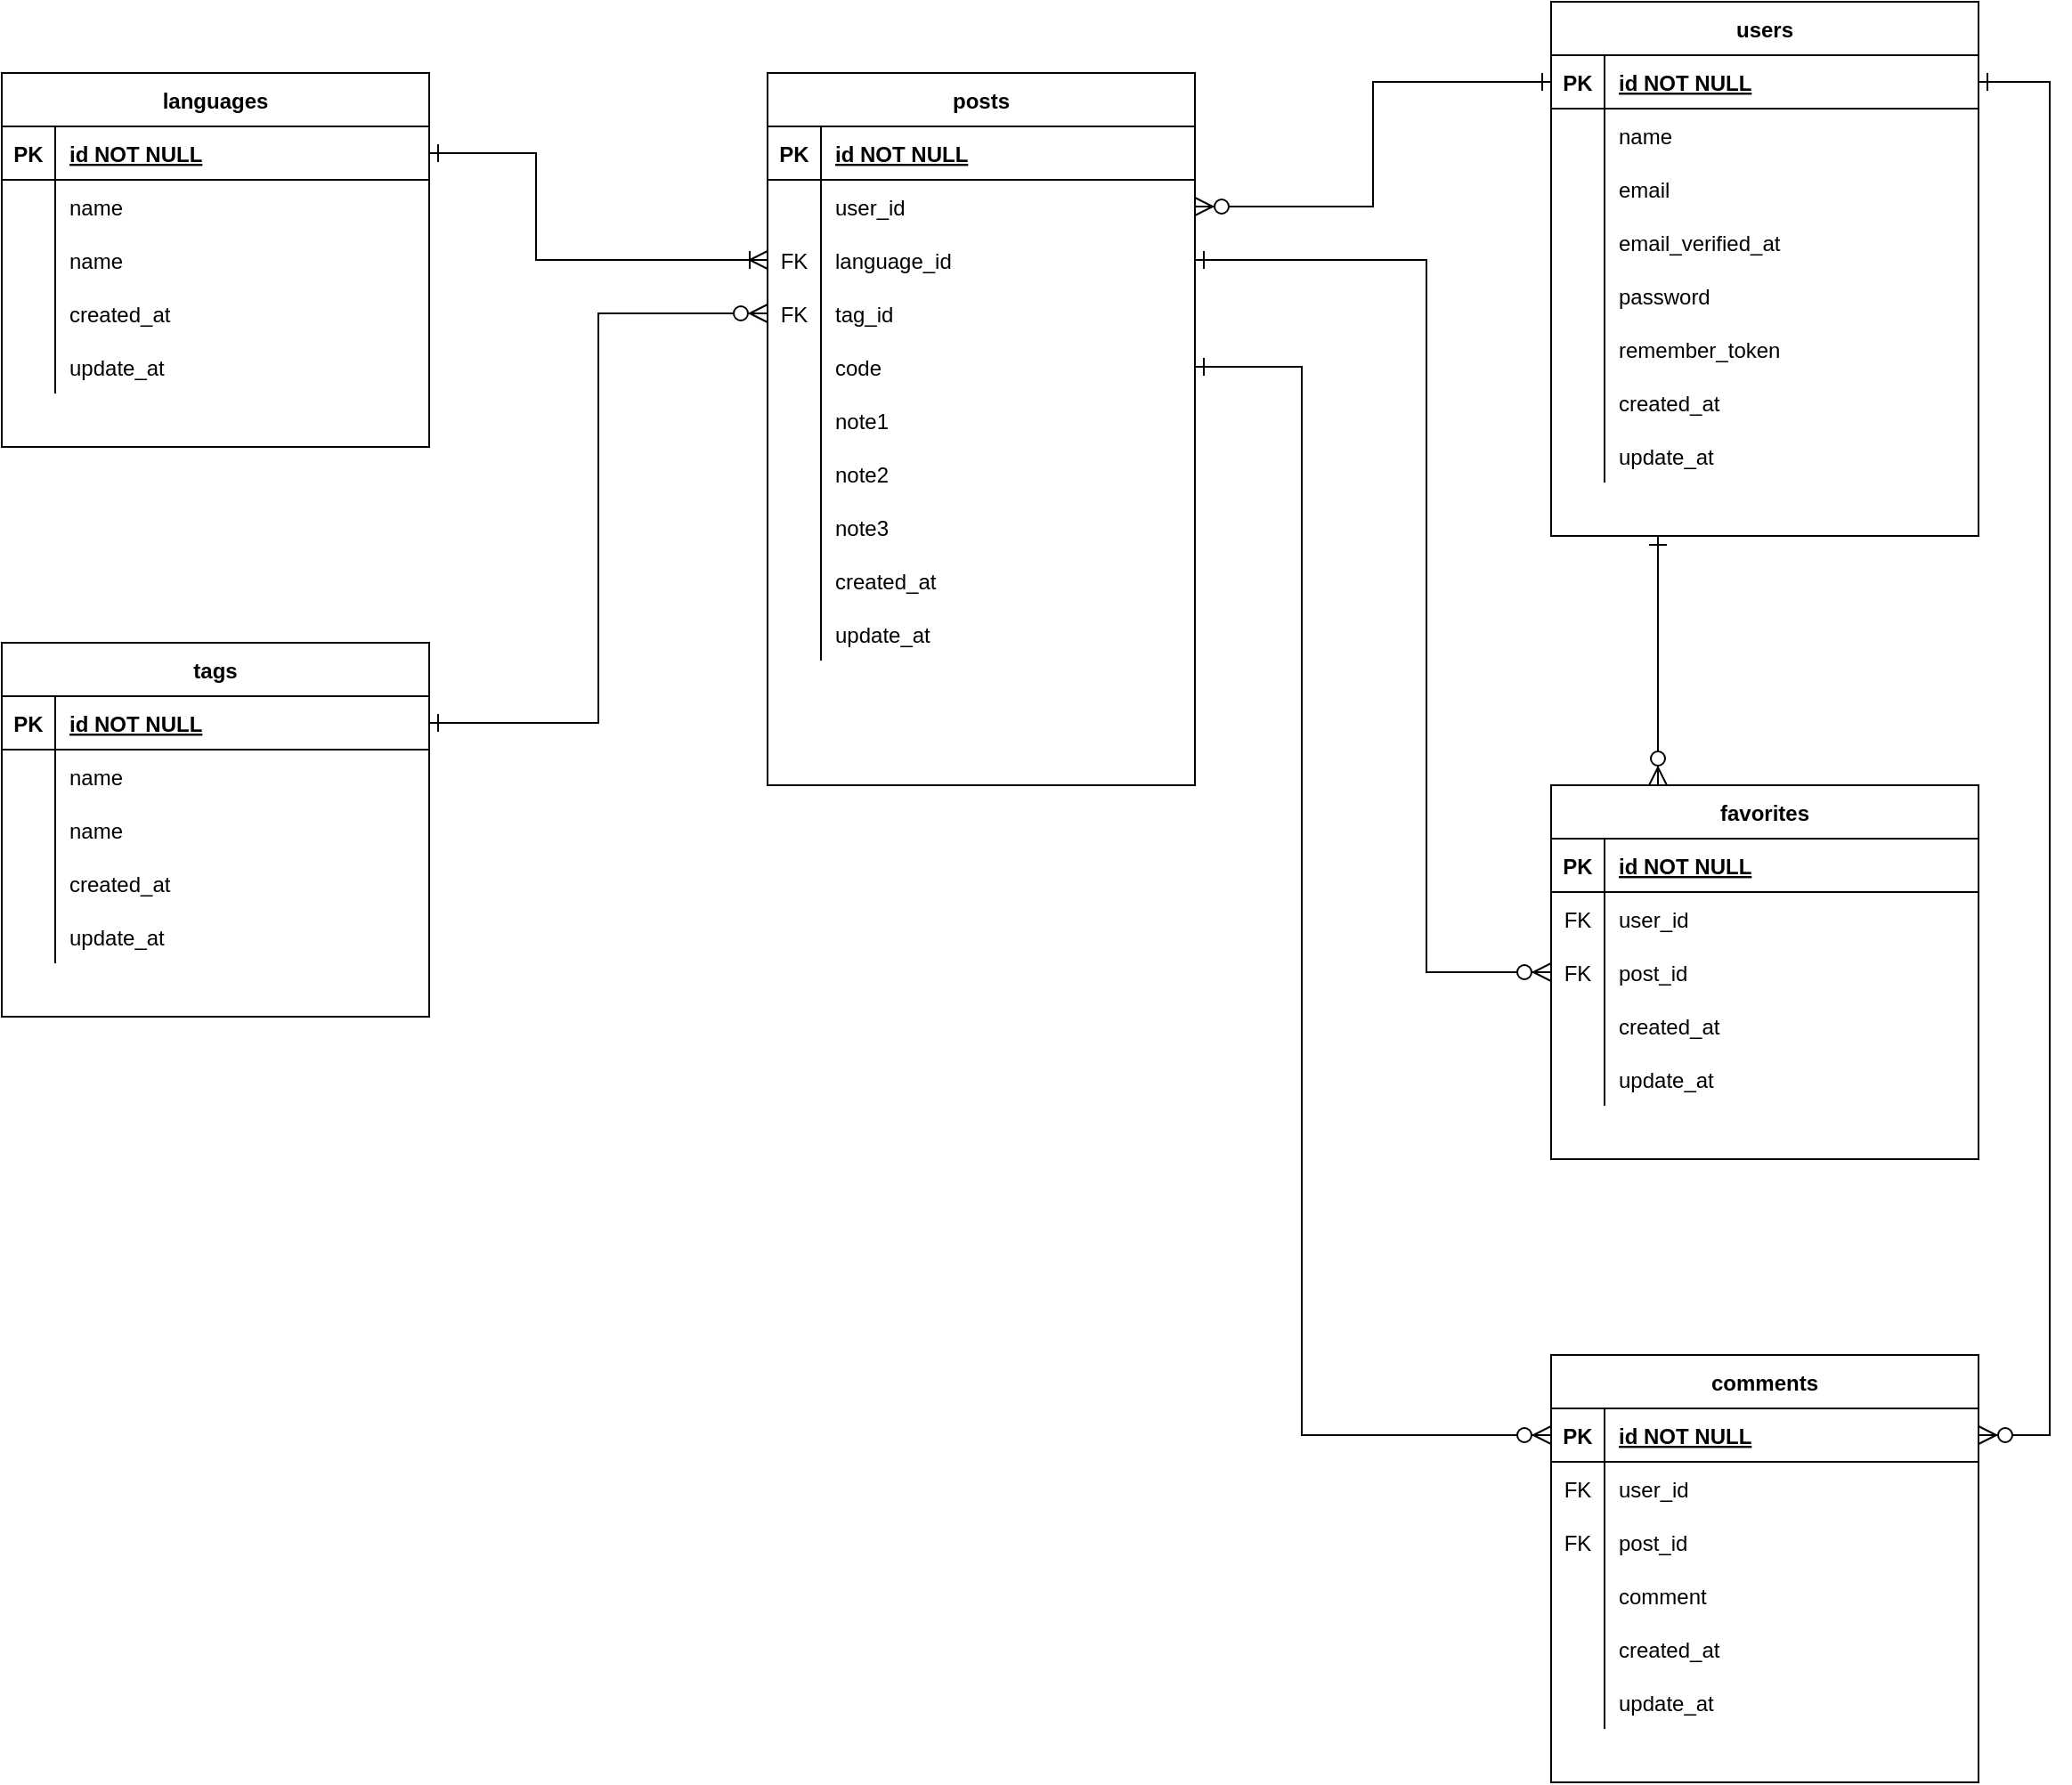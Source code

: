 <mxfile version="14.9.8" type="github">
  <diagram id="R2lEEEUBdFMjLlhIrx00" name="Page-1">
    <mxGraphModel dx="1259" dy="889" grid="1" gridSize="10" guides="1" tooltips="1" connect="1" arrows="1" fold="1" page="1" pageScale="1" pageWidth="3300" pageHeight="4681" math="0" shadow="0" extFonts="Permanent Marker^https://fonts.googleapis.com/css?family=Permanent+Marker">
      <root>
        <mxCell id="0" />
        <mxCell id="1" parent="0" />
        <mxCell id="luMNdFq9stzjh2Ka0eHw-7" value="posts" style="shape=table;startSize=30;container=1;collapsible=1;childLayout=tableLayout;fixedRows=1;rowLines=0;fontStyle=1;align=center;resizeLast=1;" parent="1" vertex="1">
          <mxGeometry x="480" y="80" width="240" height="400" as="geometry" />
        </mxCell>
        <mxCell id="luMNdFq9stzjh2Ka0eHw-8" value="" style="shape=partialRectangle;collapsible=0;dropTarget=0;pointerEvents=0;fillColor=none;points=[[0,0.5],[1,0.5]];portConstraint=eastwest;top=0;left=0;right=0;bottom=1;" parent="luMNdFq9stzjh2Ka0eHw-7" vertex="1">
          <mxGeometry y="30" width="240" height="30" as="geometry" />
        </mxCell>
        <mxCell id="luMNdFq9stzjh2Ka0eHw-9" value="PK" style="shape=partialRectangle;overflow=hidden;connectable=0;fillColor=none;top=0;left=0;bottom=0;right=0;fontStyle=1;" parent="luMNdFq9stzjh2Ka0eHw-8" vertex="1">
          <mxGeometry width="30" height="30" as="geometry" />
        </mxCell>
        <mxCell id="luMNdFq9stzjh2Ka0eHw-10" value="id NOT NULL " style="shape=partialRectangle;overflow=hidden;connectable=0;fillColor=none;top=0;left=0;bottom=0;right=0;align=left;spacingLeft=6;fontStyle=5;" parent="luMNdFq9stzjh2Ka0eHw-8" vertex="1">
          <mxGeometry x="30" width="210" height="30" as="geometry" />
        </mxCell>
        <mxCell id="luMNdFq9stzjh2Ka0eHw-11" value="" style="shape=partialRectangle;collapsible=0;dropTarget=0;pointerEvents=0;fillColor=none;points=[[0,0.5],[1,0.5]];portConstraint=eastwest;top=0;left=0;right=0;bottom=0;" parent="luMNdFq9stzjh2Ka0eHw-7" vertex="1">
          <mxGeometry y="60" width="240" height="30" as="geometry" />
        </mxCell>
        <mxCell id="luMNdFq9stzjh2Ka0eHw-12" value="" style="shape=partialRectangle;overflow=hidden;connectable=0;fillColor=none;top=0;left=0;bottom=0;right=0;" parent="luMNdFq9stzjh2Ka0eHw-11" vertex="1">
          <mxGeometry width="30" height="30" as="geometry" />
        </mxCell>
        <mxCell id="luMNdFq9stzjh2Ka0eHw-13" value="user_id" style="shape=partialRectangle;overflow=hidden;connectable=0;fillColor=none;top=0;left=0;bottom=0;right=0;align=left;spacingLeft=6;" parent="luMNdFq9stzjh2Ka0eHw-11" vertex="1">
          <mxGeometry x="30" width="210" height="30" as="geometry" />
        </mxCell>
        <mxCell id="8IFWMhZdPjhICzUcixx3-1" value="" style="shape=partialRectangle;collapsible=0;dropTarget=0;pointerEvents=0;fillColor=none;points=[[0,0.5],[1,0.5]];portConstraint=eastwest;top=0;left=0;right=0;bottom=0;" parent="luMNdFq9stzjh2Ka0eHw-7" vertex="1">
          <mxGeometry y="90" width="240" height="30" as="geometry" />
        </mxCell>
        <mxCell id="8IFWMhZdPjhICzUcixx3-2" value="FK" style="shape=partialRectangle;overflow=hidden;connectable=0;fillColor=none;top=0;left=0;bottom=0;right=0;" parent="8IFWMhZdPjhICzUcixx3-1" vertex="1">
          <mxGeometry width="30" height="30" as="geometry" />
        </mxCell>
        <mxCell id="8IFWMhZdPjhICzUcixx3-3" value="language_id" style="shape=partialRectangle;overflow=hidden;connectable=0;fillColor=none;top=0;left=0;bottom=0;right=0;align=left;spacingLeft=6;" parent="8IFWMhZdPjhICzUcixx3-1" vertex="1">
          <mxGeometry x="30" width="210" height="30" as="geometry" />
        </mxCell>
        <mxCell id="Wk771OZpYG29FUg7qJ3q-11" value="" style="shape=partialRectangle;collapsible=0;dropTarget=0;pointerEvents=0;fillColor=none;points=[[0,0.5],[1,0.5]];portConstraint=eastwest;top=0;left=0;right=0;bottom=0;" vertex="1" parent="luMNdFq9stzjh2Ka0eHw-7">
          <mxGeometry y="120" width="240" height="30" as="geometry" />
        </mxCell>
        <mxCell id="Wk771OZpYG29FUg7qJ3q-12" value="FK" style="shape=partialRectangle;overflow=hidden;connectable=0;fillColor=none;top=0;left=0;bottom=0;right=0;" vertex="1" parent="Wk771OZpYG29FUg7qJ3q-11">
          <mxGeometry width="30" height="30" as="geometry" />
        </mxCell>
        <mxCell id="Wk771OZpYG29FUg7qJ3q-13" value="tag_id" style="shape=partialRectangle;overflow=hidden;connectable=0;fillColor=none;top=0;left=0;bottom=0;right=0;align=left;spacingLeft=6;" vertex="1" parent="Wk771OZpYG29FUg7qJ3q-11">
          <mxGeometry x="30" width="210" height="30" as="geometry" />
        </mxCell>
        <mxCell id="QqjxY-3kE29Jugi3b9Gs-2" value="" style="shape=partialRectangle;collapsible=0;dropTarget=0;pointerEvents=0;fillColor=none;points=[[0,0.5],[1,0.5]];portConstraint=eastwest;top=0;left=0;right=0;bottom=0;" parent="luMNdFq9stzjh2Ka0eHw-7" vertex="1">
          <mxGeometry y="150" width="240" height="30" as="geometry" />
        </mxCell>
        <mxCell id="QqjxY-3kE29Jugi3b9Gs-3" value="" style="shape=partialRectangle;overflow=hidden;connectable=0;fillColor=none;top=0;left=0;bottom=0;right=0;" parent="QqjxY-3kE29Jugi3b9Gs-2" vertex="1">
          <mxGeometry width="30" height="30" as="geometry" />
        </mxCell>
        <mxCell id="QqjxY-3kE29Jugi3b9Gs-4" value="code" style="shape=partialRectangle;overflow=hidden;connectable=0;fillColor=none;top=0;left=0;bottom=0;right=0;align=left;spacingLeft=6;" parent="QqjxY-3kE29Jugi3b9Gs-2" vertex="1">
          <mxGeometry x="30" width="210" height="30" as="geometry" />
        </mxCell>
        <mxCell id="Wk771OZpYG29FUg7qJ3q-38" value="" style="shape=partialRectangle;collapsible=0;dropTarget=0;pointerEvents=0;fillColor=none;points=[[0,0.5],[1,0.5]];portConstraint=eastwest;top=0;left=0;right=0;bottom=0;" vertex="1" parent="luMNdFq9stzjh2Ka0eHw-7">
          <mxGeometry y="180" width="240" height="30" as="geometry" />
        </mxCell>
        <mxCell id="Wk771OZpYG29FUg7qJ3q-39" value="" style="shape=partialRectangle;overflow=hidden;connectable=0;fillColor=none;top=0;left=0;bottom=0;right=0;" vertex="1" parent="Wk771OZpYG29FUg7qJ3q-38">
          <mxGeometry width="30" height="30" as="geometry" />
        </mxCell>
        <mxCell id="Wk771OZpYG29FUg7qJ3q-40" value="note1" style="shape=partialRectangle;overflow=hidden;connectable=0;fillColor=none;top=0;left=0;bottom=0;right=0;align=left;spacingLeft=6;" vertex="1" parent="Wk771OZpYG29FUg7qJ3q-38">
          <mxGeometry x="30" width="210" height="30" as="geometry" />
        </mxCell>
        <mxCell id="Wk771OZpYG29FUg7qJ3q-71" value="" style="shape=partialRectangle;collapsible=0;dropTarget=0;pointerEvents=0;fillColor=none;points=[[0,0.5],[1,0.5]];portConstraint=eastwest;top=0;left=0;right=0;bottom=0;" vertex="1" parent="luMNdFq9stzjh2Ka0eHw-7">
          <mxGeometry y="210" width="240" height="30" as="geometry" />
        </mxCell>
        <mxCell id="Wk771OZpYG29FUg7qJ3q-72" value="" style="shape=partialRectangle;overflow=hidden;connectable=0;fillColor=none;top=0;left=0;bottom=0;right=0;" vertex="1" parent="Wk771OZpYG29FUg7qJ3q-71">
          <mxGeometry width="30" height="30" as="geometry" />
        </mxCell>
        <mxCell id="Wk771OZpYG29FUg7qJ3q-73" value="note2" style="shape=partialRectangle;overflow=hidden;connectable=0;fillColor=none;top=0;left=0;bottom=0;right=0;align=left;spacingLeft=6;" vertex="1" parent="Wk771OZpYG29FUg7qJ3q-71">
          <mxGeometry x="30" width="210" height="30" as="geometry" />
        </mxCell>
        <mxCell id="Wk771OZpYG29FUg7qJ3q-74" value="" style="shape=partialRectangle;collapsible=0;dropTarget=0;pointerEvents=0;fillColor=none;points=[[0,0.5],[1,0.5]];portConstraint=eastwest;top=0;left=0;right=0;bottom=0;" vertex="1" parent="luMNdFq9stzjh2Ka0eHw-7">
          <mxGeometry y="240" width="240" height="30" as="geometry" />
        </mxCell>
        <mxCell id="Wk771OZpYG29FUg7qJ3q-75" value="" style="shape=partialRectangle;overflow=hidden;connectable=0;fillColor=none;top=0;left=0;bottom=0;right=0;" vertex="1" parent="Wk771OZpYG29FUg7qJ3q-74">
          <mxGeometry width="30" height="30" as="geometry" />
        </mxCell>
        <mxCell id="Wk771OZpYG29FUg7qJ3q-76" value="note3" style="shape=partialRectangle;overflow=hidden;connectable=0;fillColor=none;top=0;left=0;bottom=0;right=0;align=left;spacingLeft=6;" vertex="1" parent="Wk771OZpYG29FUg7qJ3q-74">
          <mxGeometry x="30" width="210" height="30" as="geometry" />
        </mxCell>
        <mxCell id="Wk771OZpYG29FUg7qJ3q-41" value="" style="shape=partialRectangle;collapsible=0;dropTarget=0;pointerEvents=0;fillColor=none;points=[[0,0.5],[1,0.5]];portConstraint=eastwest;top=0;left=0;right=0;bottom=0;" vertex="1" parent="luMNdFq9stzjh2Ka0eHw-7">
          <mxGeometry y="270" width="240" height="30" as="geometry" />
        </mxCell>
        <mxCell id="Wk771OZpYG29FUg7qJ3q-42" value="" style="shape=partialRectangle;overflow=hidden;connectable=0;fillColor=none;top=0;left=0;bottom=0;right=0;" vertex="1" parent="Wk771OZpYG29FUg7qJ3q-41">
          <mxGeometry width="30" height="30" as="geometry" />
        </mxCell>
        <mxCell id="Wk771OZpYG29FUg7qJ3q-43" value="created_at" style="shape=partialRectangle;overflow=hidden;connectable=0;fillColor=none;top=0;left=0;bottom=0;right=0;align=left;spacingLeft=6;" vertex="1" parent="Wk771OZpYG29FUg7qJ3q-41">
          <mxGeometry x="30" width="210" height="30" as="geometry" />
        </mxCell>
        <mxCell id="QqjxY-3kE29Jugi3b9Gs-5" value="" style="shape=partialRectangle;collapsible=0;dropTarget=0;pointerEvents=0;fillColor=none;points=[[0,0.5],[1,0.5]];portConstraint=eastwest;top=0;left=0;right=0;bottom=0;" parent="luMNdFq9stzjh2Ka0eHw-7" vertex="1">
          <mxGeometry y="300" width="240" height="30" as="geometry" />
        </mxCell>
        <mxCell id="QqjxY-3kE29Jugi3b9Gs-6" value="" style="shape=partialRectangle;overflow=hidden;connectable=0;fillColor=none;top=0;left=0;bottom=0;right=0;" parent="QqjxY-3kE29Jugi3b9Gs-5" vertex="1">
          <mxGeometry width="30" height="30" as="geometry" />
        </mxCell>
        <mxCell id="QqjxY-3kE29Jugi3b9Gs-7" value="update_at" style="shape=partialRectangle;overflow=hidden;connectable=0;fillColor=none;top=0;left=0;bottom=0;right=0;align=left;spacingLeft=6;" parent="QqjxY-3kE29Jugi3b9Gs-5" vertex="1">
          <mxGeometry x="30" width="210" height="30" as="geometry" />
        </mxCell>
        <mxCell id="QqjxY-3kE29Jugi3b9Gs-8" value="tags" style="shape=table;startSize=30;container=1;collapsible=1;childLayout=tableLayout;fixedRows=1;rowLines=0;fontStyle=1;align=center;resizeLast=1;" parent="1" vertex="1">
          <mxGeometry x="50" y="400" width="240" height="210" as="geometry" />
        </mxCell>
        <mxCell id="QqjxY-3kE29Jugi3b9Gs-9" value="" style="shape=partialRectangle;collapsible=0;dropTarget=0;pointerEvents=0;fillColor=none;top=0;left=0;bottom=1;right=0;points=[[0,0.5],[1,0.5]];portConstraint=eastwest;" parent="QqjxY-3kE29Jugi3b9Gs-8" vertex="1">
          <mxGeometry y="30" width="240" height="30" as="geometry" />
        </mxCell>
        <mxCell id="QqjxY-3kE29Jugi3b9Gs-10" value="PK" style="shape=partialRectangle;connectable=0;fillColor=none;top=0;left=0;bottom=0;right=0;fontStyle=1;overflow=hidden;" parent="QqjxY-3kE29Jugi3b9Gs-9" vertex="1">
          <mxGeometry width="30" height="30" as="geometry" />
        </mxCell>
        <mxCell id="QqjxY-3kE29Jugi3b9Gs-11" value="id NOT NULL" style="shape=partialRectangle;connectable=0;fillColor=none;top=0;left=0;bottom=0;right=0;align=left;spacingLeft=6;fontStyle=5;overflow=hidden;" parent="QqjxY-3kE29Jugi3b9Gs-9" vertex="1">
          <mxGeometry x="30" width="210" height="30" as="geometry" />
        </mxCell>
        <mxCell id="QqjxY-3kE29Jugi3b9Gs-12" value="" style="shape=partialRectangle;collapsible=0;dropTarget=0;pointerEvents=0;fillColor=none;top=0;left=0;bottom=0;right=0;points=[[0,0.5],[1,0.5]];portConstraint=eastwest;" parent="QqjxY-3kE29Jugi3b9Gs-8" vertex="1">
          <mxGeometry y="60" width="240" height="30" as="geometry" />
        </mxCell>
        <mxCell id="QqjxY-3kE29Jugi3b9Gs-13" value="" style="shape=partialRectangle;connectable=0;fillColor=none;top=0;left=0;bottom=0;right=0;editable=1;overflow=hidden;" parent="QqjxY-3kE29Jugi3b9Gs-12" vertex="1">
          <mxGeometry width="30" height="30" as="geometry" />
        </mxCell>
        <mxCell id="QqjxY-3kE29Jugi3b9Gs-14" value="name" style="shape=partialRectangle;connectable=0;fillColor=none;top=0;left=0;bottom=0;right=0;align=left;spacingLeft=6;overflow=hidden;" parent="QqjxY-3kE29Jugi3b9Gs-12" vertex="1">
          <mxGeometry x="30" width="210" height="30" as="geometry" />
        </mxCell>
        <mxCell id="QqjxY-3kE29Jugi3b9Gs-15" value="" style="shape=partialRectangle;collapsible=0;dropTarget=0;pointerEvents=0;fillColor=none;top=0;left=0;bottom=0;right=0;points=[[0,0.5],[1,0.5]];portConstraint=eastwest;" parent="QqjxY-3kE29Jugi3b9Gs-8" vertex="1">
          <mxGeometry y="90" width="240" height="30" as="geometry" />
        </mxCell>
        <mxCell id="QqjxY-3kE29Jugi3b9Gs-16" value="" style="shape=partialRectangle;connectable=0;fillColor=none;top=0;left=0;bottom=0;right=0;editable=1;overflow=hidden;" parent="QqjxY-3kE29Jugi3b9Gs-15" vertex="1">
          <mxGeometry width="30" height="30" as="geometry" />
        </mxCell>
        <mxCell id="QqjxY-3kE29Jugi3b9Gs-17" value="name" style="shape=partialRectangle;connectable=0;fillColor=none;top=0;left=0;bottom=0;right=0;align=left;spacingLeft=6;overflow=hidden;" parent="QqjxY-3kE29Jugi3b9Gs-15" vertex="1">
          <mxGeometry x="30" width="210" height="30" as="geometry" />
        </mxCell>
        <mxCell id="QqjxY-3kE29Jugi3b9Gs-18" value="" style="shape=partialRectangle;collapsible=0;dropTarget=0;pointerEvents=0;fillColor=none;top=0;left=0;bottom=0;right=0;points=[[0,0.5],[1,0.5]];portConstraint=eastwest;" parent="QqjxY-3kE29Jugi3b9Gs-8" vertex="1">
          <mxGeometry y="120" width="240" height="30" as="geometry" />
        </mxCell>
        <mxCell id="QqjxY-3kE29Jugi3b9Gs-19" value="" style="shape=partialRectangle;connectable=0;fillColor=none;top=0;left=0;bottom=0;right=0;editable=1;overflow=hidden;" parent="QqjxY-3kE29Jugi3b9Gs-18" vertex="1">
          <mxGeometry width="30" height="30" as="geometry" />
        </mxCell>
        <mxCell id="QqjxY-3kE29Jugi3b9Gs-20" value="created_at" style="shape=partialRectangle;connectable=0;fillColor=none;top=0;left=0;bottom=0;right=0;align=left;spacingLeft=6;overflow=hidden;" parent="QqjxY-3kE29Jugi3b9Gs-18" vertex="1">
          <mxGeometry x="30" width="210" height="30" as="geometry" />
        </mxCell>
        <mxCell id="QqjxY-3kE29Jugi3b9Gs-21" value="" style="shape=partialRectangle;collapsible=0;dropTarget=0;pointerEvents=0;fillColor=none;top=0;left=0;bottom=0;right=0;points=[[0,0.5],[1,0.5]];portConstraint=eastwest;" parent="QqjxY-3kE29Jugi3b9Gs-8" vertex="1">
          <mxGeometry y="150" width="240" height="30" as="geometry" />
        </mxCell>
        <mxCell id="QqjxY-3kE29Jugi3b9Gs-22" value="" style="shape=partialRectangle;connectable=0;fillColor=none;top=0;left=0;bottom=0;right=0;editable=1;overflow=hidden;" parent="QqjxY-3kE29Jugi3b9Gs-21" vertex="1">
          <mxGeometry width="30" height="30" as="geometry" />
        </mxCell>
        <mxCell id="QqjxY-3kE29Jugi3b9Gs-23" value="update_at" style="shape=partialRectangle;connectable=0;fillColor=none;top=0;left=0;bottom=0;right=0;align=left;spacingLeft=6;overflow=hidden;" parent="QqjxY-3kE29Jugi3b9Gs-21" vertex="1">
          <mxGeometry x="30" width="210" height="30" as="geometry" />
        </mxCell>
        <mxCell id="QqjxY-3kE29Jugi3b9Gs-77" value="favorites" style="shape=table;startSize=30;container=1;collapsible=1;childLayout=tableLayout;fixedRows=1;rowLines=0;fontStyle=1;align=center;resizeLast=1;" parent="1" vertex="1">
          <mxGeometry x="920" y="480" width="240" height="210" as="geometry" />
        </mxCell>
        <mxCell id="QqjxY-3kE29Jugi3b9Gs-78" value="" style="shape=partialRectangle;collapsible=0;dropTarget=0;pointerEvents=0;fillColor=none;top=0;left=0;bottom=1;right=0;points=[[0,0.5],[1,0.5]];portConstraint=eastwest;" parent="QqjxY-3kE29Jugi3b9Gs-77" vertex="1">
          <mxGeometry y="30" width="240" height="30" as="geometry" />
        </mxCell>
        <mxCell id="QqjxY-3kE29Jugi3b9Gs-79" value="PK" style="shape=partialRectangle;connectable=0;fillColor=none;top=0;left=0;bottom=0;right=0;fontStyle=1;overflow=hidden;" parent="QqjxY-3kE29Jugi3b9Gs-78" vertex="1">
          <mxGeometry width="30" height="30" as="geometry" />
        </mxCell>
        <mxCell id="QqjxY-3kE29Jugi3b9Gs-80" value="id NOT NULL" style="shape=partialRectangle;connectable=0;fillColor=none;top=0;left=0;bottom=0;right=0;align=left;spacingLeft=6;fontStyle=5;overflow=hidden;" parent="QqjxY-3kE29Jugi3b9Gs-78" vertex="1">
          <mxGeometry x="30" width="210" height="30" as="geometry" />
        </mxCell>
        <mxCell id="QqjxY-3kE29Jugi3b9Gs-81" value="" style="shape=partialRectangle;collapsible=0;dropTarget=0;pointerEvents=0;fillColor=none;top=0;left=0;bottom=0;right=0;points=[[0,0.5],[1,0.5]];portConstraint=eastwest;" parent="QqjxY-3kE29Jugi3b9Gs-77" vertex="1">
          <mxGeometry y="60" width="240" height="30" as="geometry" />
        </mxCell>
        <mxCell id="QqjxY-3kE29Jugi3b9Gs-82" value="FK" style="shape=partialRectangle;connectable=0;fillColor=none;top=0;left=0;bottom=0;right=0;editable=1;overflow=hidden;" parent="QqjxY-3kE29Jugi3b9Gs-81" vertex="1">
          <mxGeometry width="30" height="30" as="geometry" />
        </mxCell>
        <mxCell id="QqjxY-3kE29Jugi3b9Gs-83" value="user_id" style="shape=partialRectangle;connectable=0;fillColor=none;top=0;left=0;bottom=0;right=0;align=left;spacingLeft=6;overflow=hidden;" parent="QqjxY-3kE29Jugi3b9Gs-81" vertex="1">
          <mxGeometry x="30" width="210" height="30" as="geometry" />
        </mxCell>
        <mxCell id="QqjxY-3kE29Jugi3b9Gs-84" value="" style="shape=partialRectangle;collapsible=0;dropTarget=0;pointerEvents=0;fillColor=none;top=0;left=0;bottom=0;right=0;points=[[0,0.5],[1,0.5]];portConstraint=eastwest;" parent="QqjxY-3kE29Jugi3b9Gs-77" vertex="1">
          <mxGeometry y="90" width="240" height="30" as="geometry" />
        </mxCell>
        <mxCell id="QqjxY-3kE29Jugi3b9Gs-85" value="FK" style="shape=partialRectangle;connectable=0;fillColor=none;top=0;left=0;bottom=0;right=0;editable=1;overflow=hidden;" parent="QqjxY-3kE29Jugi3b9Gs-84" vertex="1">
          <mxGeometry width="30" height="30" as="geometry" />
        </mxCell>
        <mxCell id="QqjxY-3kE29Jugi3b9Gs-86" value="post_id" style="shape=partialRectangle;connectable=0;fillColor=none;top=0;left=0;bottom=0;right=0;align=left;spacingLeft=6;overflow=hidden;" parent="QqjxY-3kE29Jugi3b9Gs-84" vertex="1">
          <mxGeometry x="30" width="210" height="30" as="geometry" />
        </mxCell>
        <mxCell id="QqjxY-3kE29Jugi3b9Gs-105" value="" style="shape=partialRectangle;collapsible=0;dropTarget=0;pointerEvents=0;fillColor=none;top=0;left=0;bottom=0;right=0;points=[[0,0.5],[1,0.5]];portConstraint=eastwest;" parent="QqjxY-3kE29Jugi3b9Gs-77" vertex="1">
          <mxGeometry y="120" width="240" height="30" as="geometry" />
        </mxCell>
        <mxCell id="QqjxY-3kE29Jugi3b9Gs-106" value="" style="shape=partialRectangle;connectable=0;fillColor=none;top=0;left=0;bottom=0;right=0;editable=1;overflow=hidden;" parent="QqjxY-3kE29Jugi3b9Gs-105" vertex="1">
          <mxGeometry width="30" height="30" as="geometry" />
        </mxCell>
        <mxCell id="QqjxY-3kE29Jugi3b9Gs-107" value="created_at" style="shape=partialRectangle;connectable=0;fillColor=none;top=0;left=0;bottom=0;right=0;align=left;spacingLeft=6;overflow=hidden;" parent="QqjxY-3kE29Jugi3b9Gs-105" vertex="1">
          <mxGeometry x="30" width="210" height="30" as="geometry" />
        </mxCell>
        <mxCell id="QqjxY-3kE29Jugi3b9Gs-108" value="" style="shape=partialRectangle;collapsible=0;dropTarget=0;pointerEvents=0;fillColor=none;top=0;left=0;bottom=0;right=0;points=[[0,0.5],[1,0.5]];portConstraint=eastwest;" parent="QqjxY-3kE29Jugi3b9Gs-77" vertex="1">
          <mxGeometry y="150" width="240" height="30" as="geometry" />
        </mxCell>
        <mxCell id="QqjxY-3kE29Jugi3b9Gs-109" value="" style="shape=partialRectangle;connectable=0;fillColor=none;top=0;left=0;bottom=0;right=0;editable=1;overflow=hidden;" parent="QqjxY-3kE29Jugi3b9Gs-108" vertex="1">
          <mxGeometry width="30" height="30" as="geometry" />
        </mxCell>
        <mxCell id="QqjxY-3kE29Jugi3b9Gs-110" value="update_at" style="shape=partialRectangle;connectable=0;fillColor=none;top=0;left=0;bottom=0;right=0;align=left;spacingLeft=6;overflow=hidden;" parent="QqjxY-3kE29Jugi3b9Gs-108" vertex="1">
          <mxGeometry x="30" width="210" height="30" as="geometry" />
        </mxCell>
        <mxCell id="QqjxY-3kE29Jugi3b9Gs-130" style="edgeStyle=orthogonalEdgeStyle;rounded=0;orthogonalLoop=1;jettySize=auto;html=1;exitX=1;exitY=0.5;exitDx=0;exitDy=0;entryX=0;entryY=0.5;entryDx=0;entryDy=0;endArrow=ERzeroToMany;endFill=1;endSize=8;startSize=8;startArrow=ERone;startFill=0;" parent="1" source="QqjxY-3kE29Jugi3b9Gs-9" target="Wk771OZpYG29FUg7qJ3q-11" edge="1">
          <mxGeometry relative="1" as="geometry">
            <mxPoint x="560" y="245" as="targetPoint" />
          </mxGeometry>
        </mxCell>
        <mxCell id="Wk771OZpYG29FUg7qJ3q-68" style="edgeStyle=orthogonalEdgeStyle;rounded=0;orthogonalLoop=1;jettySize=auto;html=1;exitX=0.25;exitY=1;exitDx=0;exitDy=0;entryX=0.25;entryY=0;entryDx=0;entryDy=0;startArrow=ERone;startFill=0;endArrow=ERzeroToMany;endFill=1;startSize=8;endSize=8;" edge="1" parent="1" source="QqjxY-3kE29Jugi3b9Gs-135" target="QqjxY-3kE29Jugi3b9Gs-77">
          <mxGeometry relative="1" as="geometry" />
        </mxCell>
        <mxCell id="QqjxY-3kE29Jugi3b9Gs-135" value="users" style="shape=table;startSize=30;container=1;collapsible=1;childLayout=tableLayout;fixedRows=1;rowLines=0;fontStyle=1;align=center;resizeLast=1;" parent="1" vertex="1">
          <mxGeometry x="920" y="40" width="240" height="300" as="geometry" />
        </mxCell>
        <mxCell id="QqjxY-3kE29Jugi3b9Gs-136" value="" style="shape=partialRectangle;collapsible=0;dropTarget=0;pointerEvents=0;fillColor=none;top=0;left=0;bottom=1;right=0;points=[[0,0.5],[1,0.5]];portConstraint=eastwest;" parent="QqjxY-3kE29Jugi3b9Gs-135" vertex="1">
          <mxGeometry y="30" width="240" height="30" as="geometry" />
        </mxCell>
        <mxCell id="QqjxY-3kE29Jugi3b9Gs-137" value="PK" style="shape=partialRectangle;connectable=0;fillColor=none;top=0;left=0;bottom=0;right=0;fontStyle=1;overflow=hidden;" parent="QqjxY-3kE29Jugi3b9Gs-136" vertex="1">
          <mxGeometry width="30" height="30" as="geometry" />
        </mxCell>
        <mxCell id="QqjxY-3kE29Jugi3b9Gs-138" value="id NOT NULL" style="shape=partialRectangle;connectable=0;fillColor=none;top=0;left=0;bottom=0;right=0;align=left;spacingLeft=6;fontStyle=5;overflow=hidden;" parent="QqjxY-3kE29Jugi3b9Gs-136" vertex="1">
          <mxGeometry x="30" width="210" height="30" as="geometry" />
        </mxCell>
        <mxCell id="QqjxY-3kE29Jugi3b9Gs-139" value="" style="shape=partialRectangle;collapsible=0;dropTarget=0;pointerEvents=0;fillColor=none;top=0;left=0;bottom=0;right=0;points=[[0,0.5],[1,0.5]];portConstraint=eastwest;" parent="QqjxY-3kE29Jugi3b9Gs-135" vertex="1">
          <mxGeometry y="60" width="240" height="30" as="geometry" />
        </mxCell>
        <mxCell id="QqjxY-3kE29Jugi3b9Gs-140" value="" style="shape=partialRectangle;connectable=0;fillColor=none;top=0;left=0;bottom=0;right=0;editable=1;overflow=hidden;" parent="QqjxY-3kE29Jugi3b9Gs-139" vertex="1">
          <mxGeometry width="30" height="30" as="geometry" />
        </mxCell>
        <mxCell id="QqjxY-3kE29Jugi3b9Gs-141" value="name" style="shape=partialRectangle;connectable=0;fillColor=none;top=0;left=0;bottom=0;right=0;align=left;spacingLeft=6;overflow=hidden;" parent="QqjxY-3kE29Jugi3b9Gs-139" vertex="1">
          <mxGeometry x="30" width="210" height="30" as="geometry" />
        </mxCell>
        <mxCell id="QqjxY-3kE29Jugi3b9Gs-142" value="" style="shape=partialRectangle;collapsible=0;dropTarget=0;pointerEvents=0;fillColor=none;top=0;left=0;bottom=0;right=0;points=[[0,0.5],[1,0.5]];portConstraint=eastwest;" parent="QqjxY-3kE29Jugi3b9Gs-135" vertex="1">
          <mxGeometry y="90" width="240" height="30" as="geometry" />
        </mxCell>
        <mxCell id="QqjxY-3kE29Jugi3b9Gs-143" value="" style="shape=partialRectangle;connectable=0;fillColor=none;top=0;left=0;bottom=0;right=0;editable=1;overflow=hidden;" parent="QqjxY-3kE29Jugi3b9Gs-142" vertex="1">
          <mxGeometry width="30" height="30" as="geometry" />
        </mxCell>
        <mxCell id="QqjxY-3kE29Jugi3b9Gs-144" value="email" style="shape=partialRectangle;connectable=0;fillColor=none;top=0;left=0;bottom=0;right=0;align=left;spacingLeft=6;overflow=hidden;" parent="QqjxY-3kE29Jugi3b9Gs-142" vertex="1">
          <mxGeometry x="30" width="210" height="30" as="geometry" />
        </mxCell>
        <mxCell id="Wk771OZpYG29FUg7qJ3q-1" value="" style="shape=partialRectangle;collapsible=0;dropTarget=0;pointerEvents=0;fillColor=none;top=0;left=0;bottom=0;right=0;points=[[0,0.5],[1,0.5]];portConstraint=eastwest;" vertex="1" parent="QqjxY-3kE29Jugi3b9Gs-135">
          <mxGeometry y="120" width="240" height="30" as="geometry" />
        </mxCell>
        <mxCell id="Wk771OZpYG29FUg7qJ3q-2" value="" style="shape=partialRectangle;connectable=0;fillColor=none;top=0;left=0;bottom=0;right=0;editable=1;overflow=hidden;" vertex="1" parent="Wk771OZpYG29FUg7qJ3q-1">
          <mxGeometry width="30" height="30" as="geometry" />
        </mxCell>
        <mxCell id="Wk771OZpYG29FUg7qJ3q-3" value="email_verified_at" style="shape=partialRectangle;connectable=0;fillColor=none;top=0;left=0;bottom=0;right=0;align=left;spacingLeft=6;overflow=hidden;" vertex="1" parent="Wk771OZpYG29FUg7qJ3q-1">
          <mxGeometry x="30" width="210" height="30" as="geometry" />
        </mxCell>
        <mxCell id="Wk771OZpYG29FUg7qJ3q-4" value="" style="shape=partialRectangle;collapsible=0;dropTarget=0;pointerEvents=0;fillColor=none;top=0;left=0;bottom=0;right=0;points=[[0,0.5],[1,0.5]];portConstraint=eastwest;" vertex="1" parent="QqjxY-3kE29Jugi3b9Gs-135">
          <mxGeometry y="150" width="240" height="30" as="geometry" />
        </mxCell>
        <mxCell id="Wk771OZpYG29FUg7qJ3q-5" value="" style="shape=partialRectangle;connectable=0;fillColor=none;top=0;left=0;bottom=0;right=0;editable=1;overflow=hidden;" vertex="1" parent="Wk771OZpYG29FUg7qJ3q-4">
          <mxGeometry width="30" height="30" as="geometry" />
        </mxCell>
        <mxCell id="Wk771OZpYG29FUg7qJ3q-6" value="password" style="shape=partialRectangle;connectable=0;fillColor=none;top=0;left=0;bottom=0;right=0;align=left;spacingLeft=6;overflow=hidden;" vertex="1" parent="Wk771OZpYG29FUg7qJ3q-4">
          <mxGeometry x="30" width="210" height="30" as="geometry" />
        </mxCell>
        <mxCell id="Wk771OZpYG29FUg7qJ3q-7" value="" style="shape=partialRectangle;collapsible=0;dropTarget=0;pointerEvents=0;fillColor=none;top=0;left=0;bottom=0;right=0;points=[[0,0.5],[1,0.5]];portConstraint=eastwest;" vertex="1" parent="QqjxY-3kE29Jugi3b9Gs-135">
          <mxGeometry y="180" width="240" height="30" as="geometry" />
        </mxCell>
        <mxCell id="Wk771OZpYG29FUg7qJ3q-8" value="" style="shape=partialRectangle;connectable=0;fillColor=none;top=0;left=0;bottom=0;right=0;editable=1;overflow=hidden;" vertex="1" parent="Wk771OZpYG29FUg7qJ3q-7">
          <mxGeometry width="30" height="30" as="geometry" />
        </mxCell>
        <mxCell id="Wk771OZpYG29FUg7qJ3q-9" value="remember_token" style="shape=partialRectangle;connectable=0;fillColor=none;top=0;left=0;bottom=0;right=0;align=left;spacingLeft=6;overflow=hidden;" vertex="1" parent="Wk771OZpYG29FUg7qJ3q-7">
          <mxGeometry x="30" width="210" height="30" as="geometry" />
        </mxCell>
        <mxCell id="QqjxY-3kE29Jugi3b9Gs-145" value="" style="shape=partialRectangle;collapsible=0;dropTarget=0;pointerEvents=0;fillColor=none;top=0;left=0;bottom=0;right=0;points=[[0,0.5],[1,0.5]];portConstraint=eastwest;" parent="QqjxY-3kE29Jugi3b9Gs-135" vertex="1">
          <mxGeometry y="210" width="240" height="30" as="geometry" />
        </mxCell>
        <mxCell id="QqjxY-3kE29Jugi3b9Gs-146" value="" style="shape=partialRectangle;connectable=0;fillColor=none;top=0;left=0;bottom=0;right=0;editable=1;overflow=hidden;" parent="QqjxY-3kE29Jugi3b9Gs-145" vertex="1">
          <mxGeometry width="30" height="30" as="geometry" />
        </mxCell>
        <mxCell id="QqjxY-3kE29Jugi3b9Gs-147" value="created_at" style="shape=partialRectangle;connectable=0;fillColor=none;top=0;left=0;bottom=0;right=0;align=left;spacingLeft=6;overflow=hidden;" parent="QqjxY-3kE29Jugi3b9Gs-145" vertex="1">
          <mxGeometry x="30" width="210" height="30" as="geometry" />
        </mxCell>
        <mxCell id="QqjxY-3kE29Jugi3b9Gs-148" value="" style="shape=partialRectangle;collapsible=0;dropTarget=0;pointerEvents=0;fillColor=none;top=0;left=0;bottom=0;right=0;points=[[0,0.5],[1,0.5]];portConstraint=eastwest;" parent="QqjxY-3kE29Jugi3b9Gs-135" vertex="1">
          <mxGeometry y="240" width="240" height="30" as="geometry" />
        </mxCell>
        <mxCell id="QqjxY-3kE29Jugi3b9Gs-149" value="" style="shape=partialRectangle;connectable=0;fillColor=none;top=0;left=0;bottom=0;right=0;editable=1;overflow=hidden;" parent="QqjxY-3kE29Jugi3b9Gs-148" vertex="1">
          <mxGeometry width="30" height="30" as="geometry" />
        </mxCell>
        <mxCell id="QqjxY-3kE29Jugi3b9Gs-150" value="update_at" style="shape=partialRectangle;connectable=0;fillColor=none;top=0;left=0;bottom=0;right=0;align=left;spacingLeft=6;overflow=hidden;" parent="QqjxY-3kE29Jugi3b9Gs-148" vertex="1">
          <mxGeometry x="30" width="210" height="30" as="geometry" />
        </mxCell>
        <mxCell id="Wk771OZpYG29FUg7qJ3q-10" style="edgeStyle=orthogonalEdgeStyle;rounded=0;orthogonalLoop=1;jettySize=auto;html=1;exitX=0;exitY=0.5;exitDx=0;exitDy=0;entryX=1;entryY=0.5;entryDx=0;entryDy=0;endSize=8;startSize=8;endArrow=ERzeroToMany;endFill=1;startArrow=ERone;startFill=0;" edge="1" parent="1" source="QqjxY-3kE29Jugi3b9Gs-136" target="luMNdFq9stzjh2Ka0eHw-11">
          <mxGeometry relative="1" as="geometry" />
        </mxCell>
        <mxCell id="Wk771OZpYG29FUg7qJ3q-17" value="languages" style="shape=table;startSize=30;container=1;collapsible=1;childLayout=tableLayout;fixedRows=1;rowLines=0;fontStyle=1;align=center;resizeLast=1;" vertex="1" parent="1">
          <mxGeometry x="50" y="80" width="240" height="210" as="geometry" />
        </mxCell>
        <mxCell id="Wk771OZpYG29FUg7qJ3q-18" value="" style="shape=partialRectangle;collapsible=0;dropTarget=0;pointerEvents=0;fillColor=none;top=0;left=0;bottom=1;right=0;points=[[0,0.5],[1,0.5]];portConstraint=eastwest;" vertex="1" parent="Wk771OZpYG29FUg7qJ3q-17">
          <mxGeometry y="30" width="240" height="30" as="geometry" />
        </mxCell>
        <mxCell id="Wk771OZpYG29FUg7qJ3q-19" value="PK" style="shape=partialRectangle;connectable=0;fillColor=none;top=0;left=0;bottom=0;right=0;fontStyle=1;overflow=hidden;" vertex="1" parent="Wk771OZpYG29FUg7qJ3q-18">
          <mxGeometry width="30" height="30" as="geometry" />
        </mxCell>
        <mxCell id="Wk771OZpYG29FUg7qJ3q-20" value="id NOT NULL" style="shape=partialRectangle;connectable=0;fillColor=none;top=0;left=0;bottom=0;right=0;align=left;spacingLeft=6;fontStyle=5;overflow=hidden;" vertex="1" parent="Wk771OZpYG29FUg7qJ3q-18">
          <mxGeometry x="30" width="210" height="30" as="geometry" />
        </mxCell>
        <mxCell id="Wk771OZpYG29FUg7qJ3q-21" value="" style="shape=partialRectangle;collapsible=0;dropTarget=0;pointerEvents=0;fillColor=none;top=0;left=0;bottom=0;right=0;points=[[0,0.5],[1,0.5]];portConstraint=eastwest;" vertex="1" parent="Wk771OZpYG29FUg7qJ3q-17">
          <mxGeometry y="60" width="240" height="30" as="geometry" />
        </mxCell>
        <mxCell id="Wk771OZpYG29FUg7qJ3q-22" value="" style="shape=partialRectangle;connectable=0;fillColor=none;top=0;left=0;bottom=0;right=0;editable=1;overflow=hidden;" vertex="1" parent="Wk771OZpYG29FUg7qJ3q-21">
          <mxGeometry width="30" height="30" as="geometry" />
        </mxCell>
        <mxCell id="Wk771OZpYG29FUg7qJ3q-23" value="name" style="shape=partialRectangle;connectable=0;fillColor=none;top=0;left=0;bottom=0;right=0;align=left;spacingLeft=6;overflow=hidden;" vertex="1" parent="Wk771OZpYG29FUg7qJ3q-21">
          <mxGeometry x="30" width="210" height="30" as="geometry" />
        </mxCell>
        <mxCell id="Wk771OZpYG29FUg7qJ3q-24" value="" style="shape=partialRectangle;collapsible=0;dropTarget=0;pointerEvents=0;fillColor=none;top=0;left=0;bottom=0;right=0;points=[[0,0.5],[1,0.5]];portConstraint=eastwest;" vertex="1" parent="Wk771OZpYG29FUg7qJ3q-17">
          <mxGeometry y="90" width="240" height="30" as="geometry" />
        </mxCell>
        <mxCell id="Wk771OZpYG29FUg7qJ3q-25" value="" style="shape=partialRectangle;connectable=0;fillColor=none;top=0;left=0;bottom=0;right=0;editable=1;overflow=hidden;" vertex="1" parent="Wk771OZpYG29FUg7qJ3q-24">
          <mxGeometry width="30" height="30" as="geometry" />
        </mxCell>
        <mxCell id="Wk771OZpYG29FUg7qJ3q-26" value="name" style="shape=partialRectangle;connectable=0;fillColor=none;top=0;left=0;bottom=0;right=0;align=left;spacingLeft=6;overflow=hidden;" vertex="1" parent="Wk771OZpYG29FUg7qJ3q-24">
          <mxGeometry x="30" width="210" height="30" as="geometry" />
        </mxCell>
        <mxCell id="Wk771OZpYG29FUg7qJ3q-27" value="" style="shape=partialRectangle;collapsible=0;dropTarget=0;pointerEvents=0;fillColor=none;top=0;left=0;bottom=0;right=0;points=[[0,0.5],[1,0.5]];portConstraint=eastwest;" vertex="1" parent="Wk771OZpYG29FUg7qJ3q-17">
          <mxGeometry y="120" width="240" height="30" as="geometry" />
        </mxCell>
        <mxCell id="Wk771OZpYG29FUg7qJ3q-28" value="" style="shape=partialRectangle;connectable=0;fillColor=none;top=0;left=0;bottom=0;right=0;editable=1;overflow=hidden;" vertex="1" parent="Wk771OZpYG29FUg7qJ3q-27">
          <mxGeometry width="30" height="30" as="geometry" />
        </mxCell>
        <mxCell id="Wk771OZpYG29FUg7qJ3q-29" value="created_at" style="shape=partialRectangle;connectable=0;fillColor=none;top=0;left=0;bottom=0;right=0;align=left;spacingLeft=6;overflow=hidden;" vertex="1" parent="Wk771OZpYG29FUg7qJ3q-27">
          <mxGeometry x="30" width="210" height="30" as="geometry" />
        </mxCell>
        <mxCell id="Wk771OZpYG29FUg7qJ3q-30" value="" style="shape=partialRectangle;collapsible=0;dropTarget=0;pointerEvents=0;fillColor=none;top=0;left=0;bottom=0;right=0;points=[[0,0.5],[1,0.5]];portConstraint=eastwest;" vertex="1" parent="Wk771OZpYG29FUg7qJ3q-17">
          <mxGeometry y="150" width="240" height="30" as="geometry" />
        </mxCell>
        <mxCell id="Wk771OZpYG29FUg7qJ3q-31" value="" style="shape=partialRectangle;connectable=0;fillColor=none;top=0;left=0;bottom=0;right=0;editable=1;overflow=hidden;" vertex="1" parent="Wk771OZpYG29FUg7qJ3q-30">
          <mxGeometry width="30" height="30" as="geometry" />
        </mxCell>
        <mxCell id="Wk771OZpYG29FUg7qJ3q-32" value="update_at" style="shape=partialRectangle;connectable=0;fillColor=none;top=0;left=0;bottom=0;right=0;align=left;spacingLeft=6;overflow=hidden;" vertex="1" parent="Wk771OZpYG29FUg7qJ3q-30">
          <mxGeometry x="30" width="210" height="30" as="geometry" />
        </mxCell>
        <mxCell id="Wk771OZpYG29FUg7qJ3q-33" style="edgeStyle=orthogonalEdgeStyle;rounded=0;orthogonalLoop=1;jettySize=auto;html=1;exitX=1;exitY=0.5;exitDx=0;exitDy=0;entryX=0;entryY=0.5;entryDx=0;entryDy=0;startArrow=ERone;startFill=0;endArrow=ERoneToMany;endFill=0;startSize=8;endSize=8;" edge="1" parent="1" source="Wk771OZpYG29FUg7qJ3q-18" target="8IFWMhZdPjhICzUcixx3-1">
          <mxGeometry relative="1" as="geometry">
            <Array as="points">
              <mxPoint x="350" y="125" />
              <mxPoint x="350" y="185" />
            </Array>
          </mxGeometry>
        </mxCell>
        <mxCell id="Wk771OZpYG29FUg7qJ3q-47" value="comments" style="shape=table;startSize=30;container=1;collapsible=1;childLayout=tableLayout;fixedRows=1;rowLines=0;fontStyle=1;align=center;resizeLast=1;" vertex="1" parent="1">
          <mxGeometry x="920" y="800" width="240" height="240" as="geometry" />
        </mxCell>
        <mxCell id="Wk771OZpYG29FUg7qJ3q-48" value="" style="shape=partialRectangle;collapsible=0;dropTarget=0;pointerEvents=0;fillColor=none;top=0;left=0;bottom=1;right=0;points=[[0,0.5],[1,0.5]];portConstraint=eastwest;" vertex="1" parent="Wk771OZpYG29FUg7qJ3q-47">
          <mxGeometry y="30" width="240" height="30" as="geometry" />
        </mxCell>
        <mxCell id="Wk771OZpYG29FUg7qJ3q-49" value="PK" style="shape=partialRectangle;connectable=0;fillColor=none;top=0;left=0;bottom=0;right=0;fontStyle=1;overflow=hidden;" vertex="1" parent="Wk771OZpYG29FUg7qJ3q-48">
          <mxGeometry width="30" height="30" as="geometry" />
        </mxCell>
        <mxCell id="Wk771OZpYG29FUg7qJ3q-50" value="id NOT NULL" style="shape=partialRectangle;connectable=0;fillColor=none;top=0;left=0;bottom=0;right=0;align=left;spacingLeft=6;fontStyle=5;overflow=hidden;" vertex="1" parent="Wk771OZpYG29FUg7qJ3q-48">
          <mxGeometry x="30" width="210" height="30" as="geometry" />
        </mxCell>
        <mxCell id="Wk771OZpYG29FUg7qJ3q-51" value="" style="shape=partialRectangle;collapsible=0;dropTarget=0;pointerEvents=0;fillColor=none;top=0;left=0;bottom=0;right=0;points=[[0,0.5],[1,0.5]];portConstraint=eastwest;" vertex="1" parent="Wk771OZpYG29FUg7qJ3q-47">
          <mxGeometry y="60" width="240" height="30" as="geometry" />
        </mxCell>
        <mxCell id="Wk771OZpYG29FUg7qJ3q-52" value="FK" style="shape=partialRectangle;connectable=0;fillColor=none;top=0;left=0;bottom=0;right=0;editable=1;overflow=hidden;" vertex="1" parent="Wk771OZpYG29FUg7qJ3q-51">
          <mxGeometry width="30" height="30" as="geometry" />
        </mxCell>
        <mxCell id="Wk771OZpYG29FUg7qJ3q-53" value="user_id" style="shape=partialRectangle;connectable=0;fillColor=none;top=0;left=0;bottom=0;right=0;align=left;spacingLeft=6;overflow=hidden;" vertex="1" parent="Wk771OZpYG29FUg7qJ3q-51">
          <mxGeometry x="30" width="210" height="30" as="geometry" />
        </mxCell>
        <mxCell id="Wk771OZpYG29FUg7qJ3q-54" value="" style="shape=partialRectangle;collapsible=0;dropTarget=0;pointerEvents=0;fillColor=none;top=0;left=0;bottom=0;right=0;points=[[0,0.5],[1,0.5]];portConstraint=eastwest;" vertex="1" parent="Wk771OZpYG29FUg7qJ3q-47">
          <mxGeometry y="90" width="240" height="30" as="geometry" />
        </mxCell>
        <mxCell id="Wk771OZpYG29FUg7qJ3q-55" value="FK" style="shape=partialRectangle;connectable=0;fillColor=none;top=0;left=0;bottom=0;right=0;editable=1;overflow=hidden;" vertex="1" parent="Wk771OZpYG29FUg7qJ3q-54">
          <mxGeometry width="30" height="30" as="geometry" />
        </mxCell>
        <mxCell id="Wk771OZpYG29FUg7qJ3q-56" value="post_id" style="shape=partialRectangle;connectable=0;fillColor=none;top=0;left=0;bottom=0;right=0;align=left;spacingLeft=6;overflow=hidden;" vertex="1" parent="Wk771OZpYG29FUg7qJ3q-54">
          <mxGeometry x="30" width="210" height="30" as="geometry" />
        </mxCell>
        <mxCell id="Wk771OZpYG29FUg7qJ3q-57" value="" style="shape=partialRectangle;collapsible=0;dropTarget=0;pointerEvents=0;fillColor=none;top=0;left=0;bottom=0;right=0;points=[[0,0.5],[1,0.5]];portConstraint=eastwest;" vertex="1" parent="Wk771OZpYG29FUg7qJ3q-47">
          <mxGeometry y="120" width="240" height="30" as="geometry" />
        </mxCell>
        <mxCell id="Wk771OZpYG29FUg7qJ3q-58" value="" style="shape=partialRectangle;connectable=0;fillColor=none;top=0;left=0;bottom=0;right=0;editable=1;overflow=hidden;" vertex="1" parent="Wk771OZpYG29FUg7qJ3q-57">
          <mxGeometry width="30" height="30" as="geometry" />
        </mxCell>
        <mxCell id="Wk771OZpYG29FUg7qJ3q-59" value="comment" style="shape=partialRectangle;connectable=0;fillColor=none;top=0;left=0;bottom=0;right=0;align=left;spacingLeft=6;overflow=hidden;" vertex="1" parent="Wk771OZpYG29FUg7qJ3q-57">
          <mxGeometry x="30" width="210" height="30" as="geometry" />
        </mxCell>
        <mxCell id="Wk771OZpYG29FUg7qJ3q-60" value="" style="shape=partialRectangle;collapsible=0;dropTarget=0;pointerEvents=0;fillColor=none;top=0;left=0;bottom=0;right=0;points=[[0,0.5],[1,0.5]];portConstraint=eastwest;" vertex="1" parent="Wk771OZpYG29FUg7qJ3q-47">
          <mxGeometry y="150" width="240" height="30" as="geometry" />
        </mxCell>
        <mxCell id="Wk771OZpYG29FUg7qJ3q-61" value="" style="shape=partialRectangle;connectable=0;fillColor=none;top=0;left=0;bottom=0;right=0;editable=1;overflow=hidden;" vertex="1" parent="Wk771OZpYG29FUg7qJ3q-60">
          <mxGeometry width="30" height="30" as="geometry" />
        </mxCell>
        <mxCell id="Wk771OZpYG29FUg7qJ3q-62" value="created_at" style="shape=partialRectangle;connectable=0;fillColor=none;top=0;left=0;bottom=0;right=0;align=left;spacingLeft=6;overflow=hidden;" vertex="1" parent="Wk771OZpYG29FUg7qJ3q-60">
          <mxGeometry x="30" width="210" height="30" as="geometry" />
        </mxCell>
        <mxCell id="Wk771OZpYG29FUg7qJ3q-63" value="" style="shape=partialRectangle;collapsible=0;dropTarget=0;pointerEvents=0;fillColor=none;top=0;left=0;bottom=0;right=0;points=[[0,0.5],[1,0.5]];portConstraint=eastwest;" vertex="1" parent="Wk771OZpYG29FUg7qJ3q-47">
          <mxGeometry y="180" width="240" height="30" as="geometry" />
        </mxCell>
        <mxCell id="Wk771OZpYG29FUg7qJ3q-64" value="" style="shape=partialRectangle;connectable=0;fillColor=none;top=0;left=0;bottom=0;right=0;editable=1;overflow=hidden;" vertex="1" parent="Wk771OZpYG29FUg7qJ3q-63">
          <mxGeometry width="30" height="30" as="geometry" />
        </mxCell>
        <mxCell id="Wk771OZpYG29FUg7qJ3q-65" value="update_at" style="shape=partialRectangle;connectable=0;fillColor=none;top=0;left=0;bottom=0;right=0;align=left;spacingLeft=6;overflow=hidden;" vertex="1" parent="Wk771OZpYG29FUg7qJ3q-63">
          <mxGeometry x="30" width="210" height="30" as="geometry" />
        </mxCell>
        <mxCell id="Wk771OZpYG29FUg7qJ3q-67" style="edgeStyle=orthogonalEdgeStyle;rounded=0;orthogonalLoop=1;jettySize=auto;html=1;exitX=1;exitY=0.5;exitDx=0;exitDy=0;entryX=0;entryY=0.5;entryDx=0;entryDy=0;startArrow=ERone;startFill=0;endArrow=ERzeroToMany;endFill=1;startSize=8;endSize=8;" edge="1" parent="1" source="8IFWMhZdPjhICzUcixx3-1" target="QqjxY-3kE29Jugi3b9Gs-84">
          <mxGeometry relative="1" as="geometry">
            <Array as="points">
              <mxPoint x="850" y="185" />
              <mxPoint x="850" y="585" />
            </Array>
          </mxGeometry>
        </mxCell>
        <mxCell id="Wk771OZpYG29FUg7qJ3q-69" style="edgeStyle=orthogonalEdgeStyle;rounded=0;orthogonalLoop=1;jettySize=auto;html=1;exitX=1;exitY=0.5;exitDx=0;exitDy=0;entryX=0;entryY=0.5;entryDx=0;entryDy=0;startArrow=ERone;startFill=0;endArrow=ERzeroToMany;endFill=1;startSize=8;endSize=8;" edge="1" parent="1" source="QqjxY-3kE29Jugi3b9Gs-2" target="Wk771OZpYG29FUg7qJ3q-48">
          <mxGeometry relative="1" as="geometry">
            <Array as="points">
              <mxPoint x="780" y="245" />
              <mxPoint x="780" y="845" />
            </Array>
          </mxGeometry>
        </mxCell>
        <mxCell id="Wk771OZpYG29FUg7qJ3q-70" style="edgeStyle=orthogonalEdgeStyle;rounded=0;orthogonalLoop=1;jettySize=auto;html=1;exitX=1;exitY=0.5;exitDx=0;exitDy=0;entryX=1;entryY=0.5;entryDx=0;entryDy=0;startArrow=ERone;startFill=0;endArrow=ERzeroToMany;endFill=1;startSize=8;endSize=8;" edge="1" parent="1" source="QqjxY-3kE29Jugi3b9Gs-136" target="Wk771OZpYG29FUg7qJ3q-48">
          <mxGeometry relative="1" as="geometry">
            <Array as="points">
              <mxPoint x="1200" y="85" />
              <mxPoint x="1200" y="845" />
            </Array>
          </mxGeometry>
        </mxCell>
      </root>
    </mxGraphModel>
  </diagram>
</mxfile>
